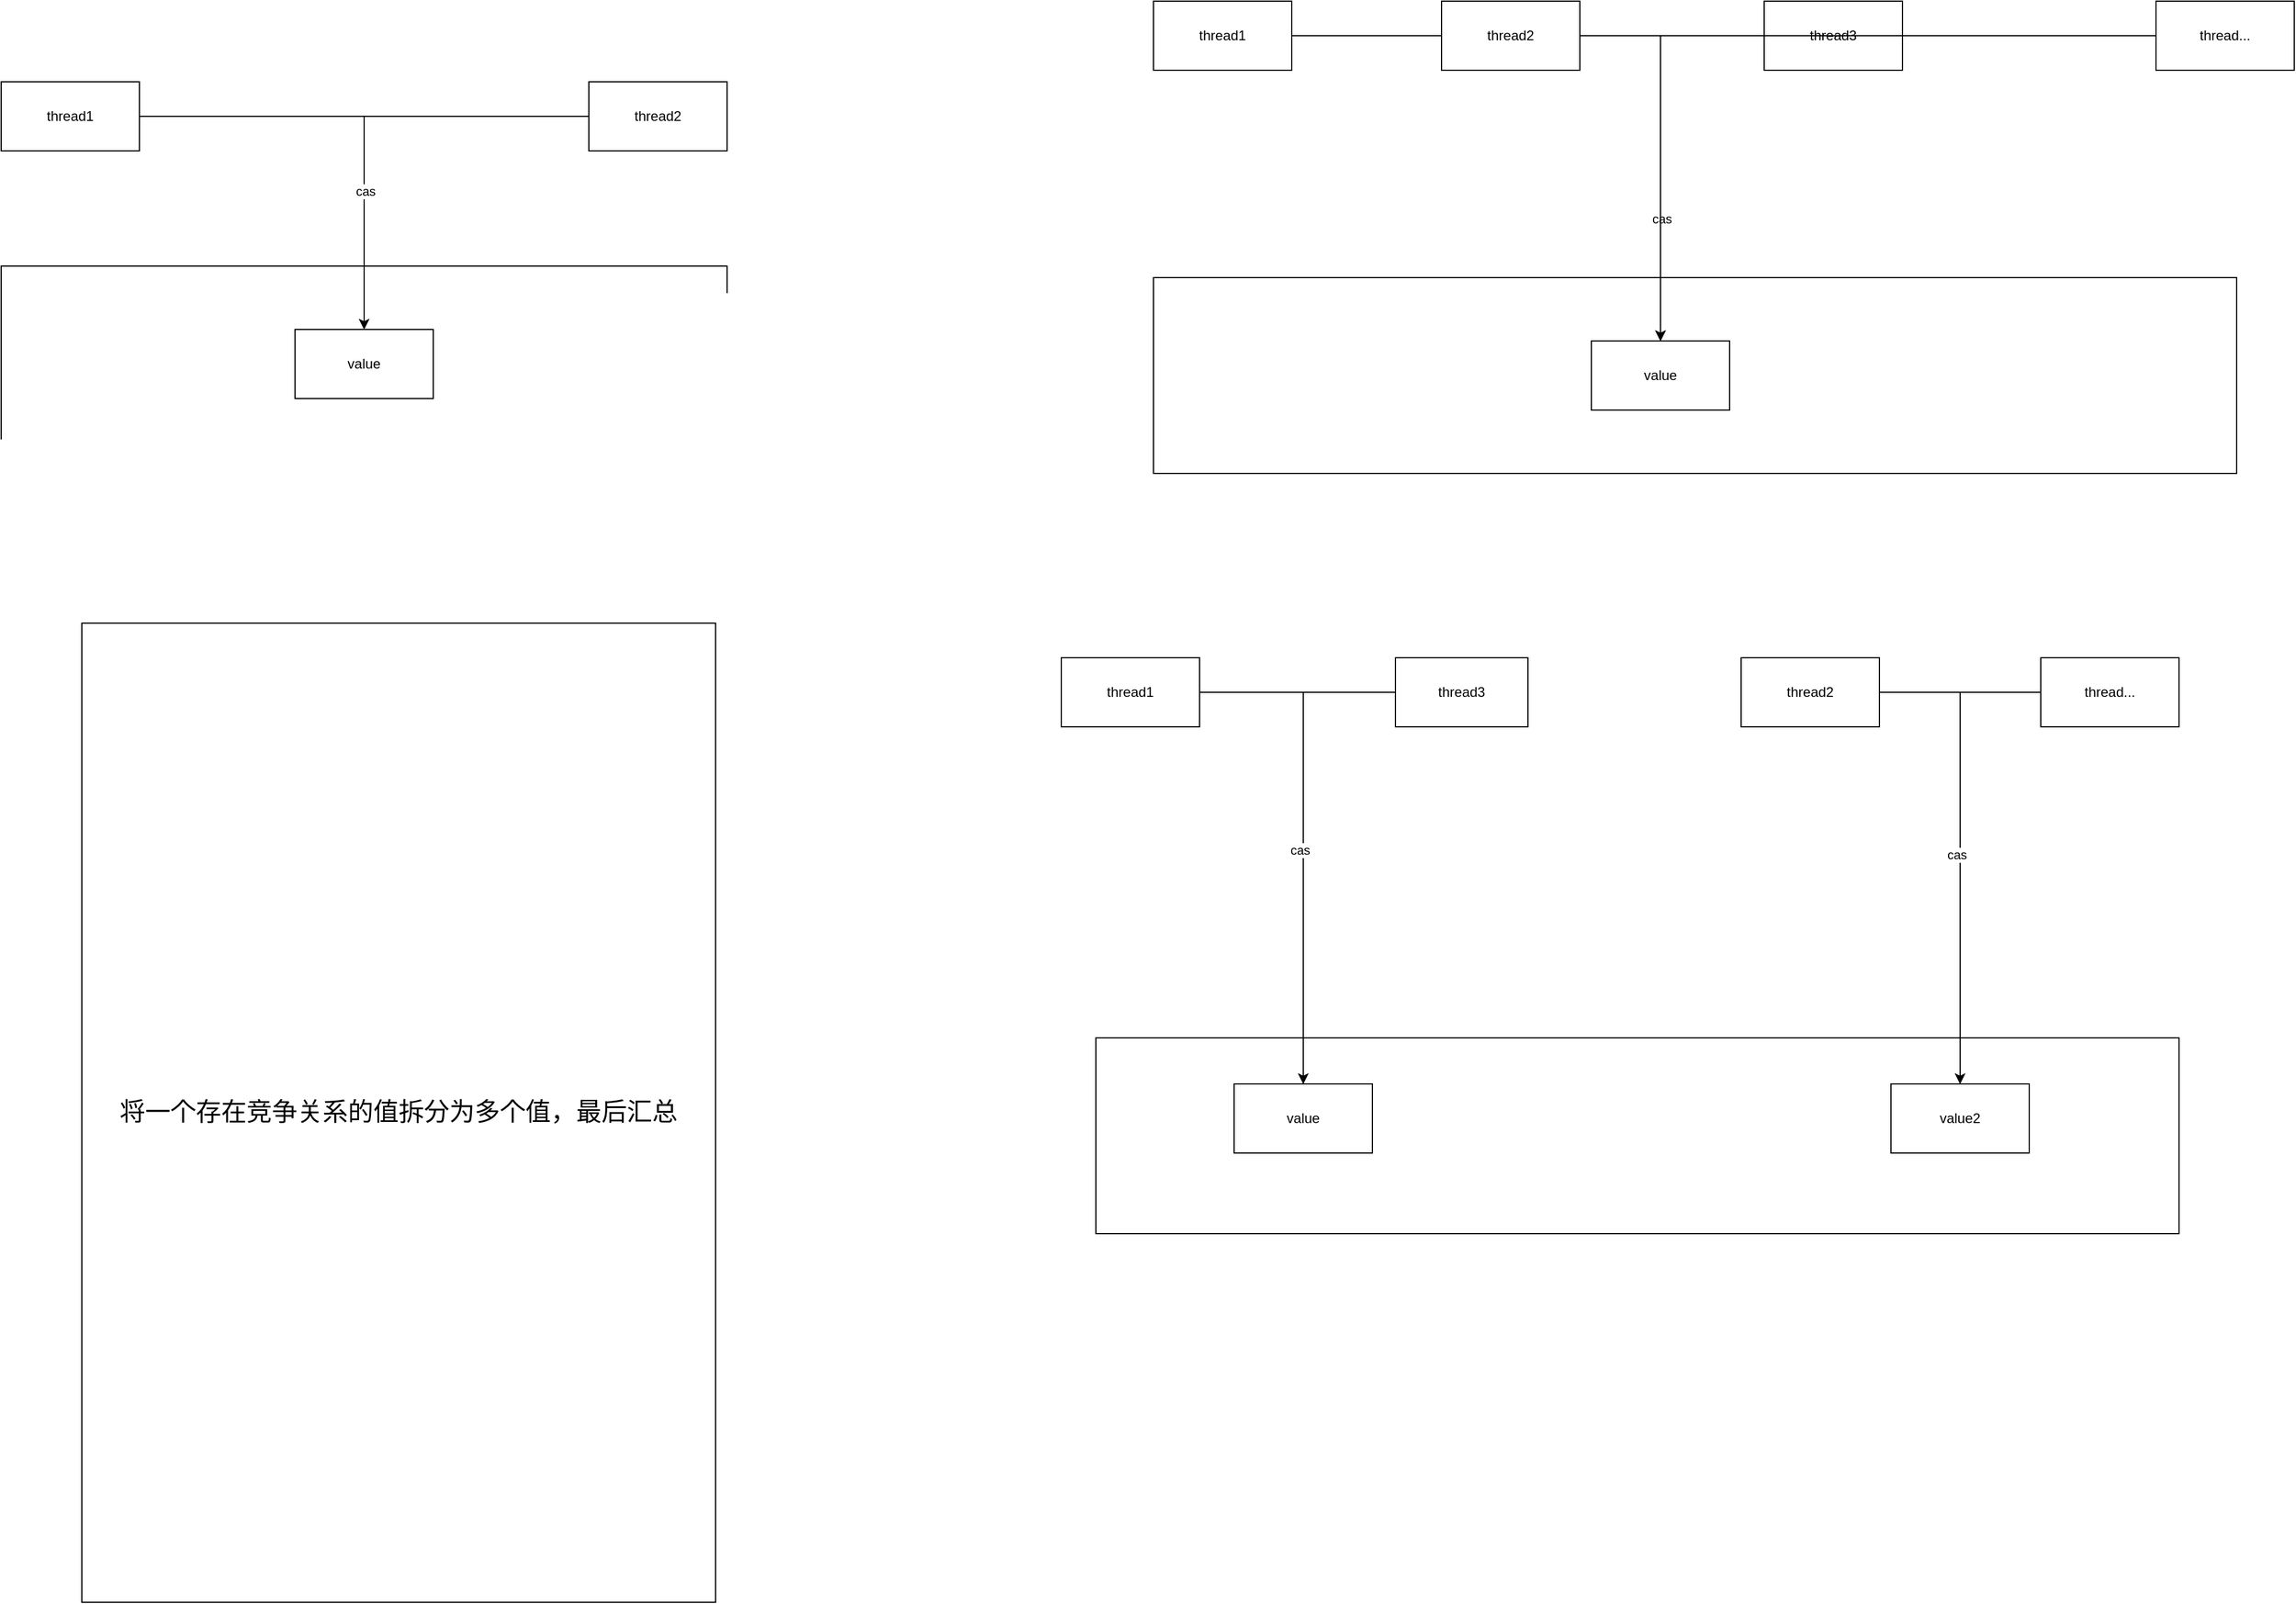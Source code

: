 <mxfile version="20.8.20" type="github">
  <diagram name="第 1 页" id="8JFpkm5IMPPv7KTbVnOL">
    <mxGraphModel dx="1734" dy="988" grid="1" gridSize="10" guides="1" tooltips="1" connect="1" arrows="1" fold="1" page="1" pageScale="1" pageWidth="3300" pageHeight="4681" math="0" shadow="0">
      <root>
        <mxCell id="0" />
        <mxCell id="1" parent="0" />
        <mxCell id="ieMaV4ff8ZIeic0JHd2I-1" value="" style="rounded=0;whiteSpace=wrap;html=1;" vertex="1" parent="1">
          <mxGeometry x="110" y="260" width="630" height="170" as="geometry" />
        </mxCell>
        <mxCell id="ieMaV4ff8ZIeic0JHd2I-7" style="edgeStyle=orthogonalEdgeStyle;rounded=0;orthogonalLoop=1;jettySize=auto;html=1;" edge="1" parent="1" source="ieMaV4ff8ZIeic0JHd2I-2" target="ieMaV4ff8ZIeic0JHd2I-5">
          <mxGeometry relative="1" as="geometry" />
        </mxCell>
        <mxCell id="ieMaV4ff8ZIeic0JHd2I-2" value="thread1" style="rounded=0;whiteSpace=wrap;html=1;" vertex="1" parent="1">
          <mxGeometry x="110" y="100" width="120" height="60" as="geometry" />
        </mxCell>
        <mxCell id="ieMaV4ff8ZIeic0JHd2I-8" style="edgeStyle=orthogonalEdgeStyle;rounded=0;orthogonalLoop=1;jettySize=auto;html=1;entryX=0.5;entryY=0;entryDx=0;entryDy=0;" edge="1" parent="1" source="ieMaV4ff8ZIeic0JHd2I-4" target="ieMaV4ff8ZIeic0JHd2I-5">
          <mxGeometry relative="1" as="geometry" />
        </mxCell>
        <mxCell id="ieMaV4ff8ZIeic0JHd2I-9" value="cas&lt;br&gt;" style="edgeLabel;html=1;align=center;verticalAlign=middle;resizable=0;points=[];" vertex="1" connectable="0" parent="ieMaV4ff8ZIeic0JHd2I-8">
          <mxGeometry x="0.366" y="1" relative="1" as="geometry">
            <mxPoint as="offset" />
          </mxGeometry>
        </mxCell>
        <mxCell id="ieMaV4ff8ZIeic0JHd2I-4" value="thread2" style="rounded=0;whiteSpace=wrap;html=1;" vertex="1" parent="1">
          <mxGeometry x="620" y="100" width="120" height="60" as="geometry" />
        </mxCell>
        <mxCell id="ieMaV4ff8ZIeic0JHd2I-5" value="value" style="rounded=0;whiteSpace=wrap;html=1;" vertex="1" parent="1">
          <mxGeometry x="365" y="315" width="120" height="60" as="geometry" />
        </mxCell>
        <mxCell id="ieMaV4ff8ZIeic0JHd2I-10" value="" style="rounded=0;whiteSpace=wrap;html=1;" vertex="1" parent="1">
          <mxGeometry x="1110" y="270" width="940" height="170" as="geometry" />
        </mxCell>
        <mxCell id="ieMaV4ff8ZIeic0JHd2I-11" style="edgeStyle=orthogonalEdgeStyle;rounded=0;orthogonalLoop=1;jettySize=auto;html=1;" edge="1" parent="1" source="ieMaV4ff8ZIeic0JHd2I-12" target="ieMaV4ff8ZIeic0JHd2I-16">
          <mxGeometry relative="1" as="geometry" />
        </mxCell>
        <mxCell id="ieMaV4ff8ZIeic0JHd2I-12" value="thread1" style="rounded=0;whiteSpace=wrap;html=1;" vertex="1" parent="1">
          <mxGeometry x="1110" y="30" width="120" height="60" as="geometry" />
        </mxCell>
        <mxCell id="ieMaV4ff8ZIeic0JHd2I-13" style="edgeStyle=orthogonalEdgeStyle;rounded=0;orthogonalLoop=1;jettySize=auto;html=1;entryX=0.5;entryY=0;entryDx=0;entryDy=0;" edge="1" parent="1" source="ieMaV4ff8ZIeic0JHd2I-15" target="ieMaV4ff8ZIeic0JHd2I-16">
          <mxGeometry relative="1" as="geometry" />
        </mxCell>
        <mxCell id="ieMaV4ff8ZIeic0JHd2I-14" value="cas&lt;br&gt;" style="edgeLabel;html=1;align=center;verticalAlign=middle;resizable=0;points=[];" vertex="1" connectable="0" parent="ieMaV4ff8ZIeic0JHd2I-13">
          <mxGeometry x="0.366" y="1" relative="1" as="geometry">
            <mxPoint as="offset" />
          </mxGeometry>
        </mxCell>
        <mxCell id="ieMaV4ff8ZIeic0JHd2I-15" value="thread2" style="rounded=0;whiteSpace=wrap;html=1;" vertex="1" parent="1">
          <mxGeometry x="1360" y="30" width="120" height="60" as="geometry" />
        </mxCell>
        <mxCell id="ieMaV4ff8ZIeic0JHd2I-16" value="value" style="rounded=0;whiteSpace=wrap;html=1;" vertex="1" parent="1">
          <mxGeometry x="1490" y="325" width="120" height="60" as="geometry" />
        </mxCell>
        <mxCell id="ieMaV4ff8ZIeic0JHd2I-19" style="edgeStyle=orthogonalEdgeStyle;rounded=0;orthogonalLoop=1;jettySize=auto;html=1;entryX=0.5;entryY=0;entryDx=0;entryDy=0;" edge="1" parent="1" source="ieMaV4ff8ZIeic0JHd2I-17" target="ieMaV4ff8ZIeic0JHd2I-16">
          <mxGeometry relative="1" as="geometry">
            <Array as="points">
              <mxPoint x="1550" y="60" />
            </Array>
          </mxGeometry>
        </mxCell>
        <mxCell id="ieMaV4ff8ZIeic0JHd2I-17" value="thread3" style="rounded=0;whiteSpace=wrap;html=1;" vertex="1" parent="1">
          <mxGeometry x="1640" y="30" width="120" height="60" as="geometry" />
        </mxCell>
        <mxCell id="ieMaV4ff8ZIeic0JHd2I-20" style="edgeStyle=orthogonalEdgeStyle;rounded=0;orthogonalLoop=1;jettySize=auto;html=1;" edge="1" parent="1" source="ieMaV4ff8ZIeic0JHd2I-18" target="ieMaV4ff8ZIeic0JHd2I-16">
          <mxGeometry relative="1" as="geometry" />
        </mxCell>
        <mxCell id="ieMaV4ff8ZIeic0JHd2I-18" value="thread..." style="rounded=0;whiteSpace=wrap;html=1;" vertex="1" parent="1">
          <mxGeometry x="1980" y="30" width="120" height="60" as="geometry" />
        </mxCell>
        <mxCell id="ieMaV4ff8ZIeic0JHd2I-21" value="" style="rounded=0;whiteSpace=wrap;html=1;" vertex="1" parent="1">
          <mxGeometry x="1060" y="930" width="940" height="170" as="geometry" />
        </mxCell>
        <mxCell id="ieMaV4ff8ZIeic0JHd2I-35" style="edgeStyle=orthogonalEdgeStyle;rounded=0;orthogonalLoop=1;jettySize=auto;html=1;" edge="1" parent="1" source="ieMaV4ff8ZIeic0JHd2I-23" target="ieMaV4ff8ZIeic0JHd2I-27">
          <mxGeometry relative="1" as="geometry" />
        </mxCell>
        <mxCell id="ieMaV4ff8ZIeic0JHd2I-23" value="thread1" style="rounded=0;whiteSpace=wrap;html=1;" vertex="1" parent="1">
          <mxGeometry x="1030" y="600" width="120" height="60" as="geometry" />
        </mxCell>
        <mxCell id="ieMaV4ff8ZIeic0JHd2I-36" style="edgeStyle=orthogonalEdgeStyle;rounded=0;orthogonalLoop=1;jettySize=auto;html=1;" edge="1" parent="1" source="ieMaV4ff8ZIeic0JHd2I-26" target="ieMaV4ff8ZIeic0JHd2I-32">
          <mxGeometry relative="1" as="geometry" />
        </mxCell>
        <mxCell id="ieMaV4ff8ZIeic0JHd2I-26" value="thread2" style="rounded=0;whiteSpace=wrap;html=1;" vertex="1" parent="1">
          <mxGeometry x="1620" y="600" width="120" height="60" as="geometry" />
        </mxCell>
        <mxCell id="ieMaV4ff8ZIeic0JHd2I-27" value="value" style="rounded=0;whiteSpace=wrap;html=1;" vertex="1" parent="1">
          <mxGeometry x="1180" y="970" width="120" height="60" as="geometry" />
        </mxCell>
        <mxCell id="ieMaV4ff8ZIeic0JHd2I-38" style="edgeStyle=orthogonalEdgeStyle;rounded=0;orthogonalLoop=1;jettySize=auto;html=1;entryX=0.5;entryY=0;entryDx=0;entryDy=0;" edge="1" parent="1" source="ieMaV4ff8ZIeic0JHd2I-29" target="ieMaV4ff8ZIeic0JHd2I-27">
          <mxGeometry relative="1" as="geometry" />
        </mxCell>
        <mxCell id="ieMaV4ff8ZIeic0JHd2I-40" value="cas" style="edgeLabel;html=1;align=center;verticalAlign=middle;resizable=0;points=[];" vertex="1" connectable="0" parent="ieMaV4ff8ZIeic0JHd2I-38">
          <mxGeometry x="0.033" y="-3" relative="1" as="geometry">
            <mxPoint as="offset" />
          </mxGeometry>
        </mxCell>
        <mxCell id="ieMaV4ff8ZIeic0JHd2I-29" value="thread3" style="rounded=0;whiteSpace=wrap;html=1;" vertex="1" parent="1">
          <mxGeometry x="1320" y="600" width="115" height="60" as="geometry" />
        </mxCell>
        <mxCell id="ieMaV4ff8ZIeic0JHd2I-39" style="edgeStyle=orthogonalEdgeStyle;rounded=0;orthogonalLoop=1;jettySize=auto;html=1;" edge="1" parent="1" source="ieMaV4ff8ZIeic0JHd2I-31" target="ieMaV4ff8ZIeic0JHd2I-32">
          <mxGeometry relative="1" as="geometry" />
        </mxCell>
        <mxCell id="ieMaV4ff8ZIeic0JHd2I-41" value="cas" style="edgeLabel;html=1;align=center;verticalAlign=middle;resizable=0;points=[];" vertex="1" connectable="0" parent="ieMaV4ff8ZIeic0JHd2I-39">
          <mxGeometry x="0.028" y="-3" relative="1" as="geometry">
            <mxPoint as="offset" />
          </mxGeometry>
        </mxCell>
        <mxCell id="ieMaV4ff8ZIeic0JHd2I-31" value="thread..." style="rounded=0;whiteSpace=wrap;html=1;" vertex="1" parent="1">
          <mxGeometry x="1880" y="600" width="120" height="60" as="geometry" />
        </mxCell>
        <mxCell id="ieMaV4ff8ZIeic0JHd2I-32" value="value2" style="rounded=0;whiteSpace=wrap;html=1;" vertex="1" parent="1">
          <mxGeometry x="1750" y="970" width="120" height="60" as="geometry" />
        </mxCell>
        <mxCell id="ieMaV4ff8ZIeic0JHd2I-42" value="&lt;font style=&quot;font-size: 22px;&quot;&gt;将一个存在竞争关系的值拆分为多个值，最后汇总&lt;/font&gt;" style="rounded=0;whiteSpace=wrap;html=1;align=center;" vertex="1" parent="1">
          <mxGeometry x="180" y="570" width="550" height="850" as="geometry" />
        </mxCell>
      </root>
    </mxGraphModel>
  </diagram>
</mxfile>

